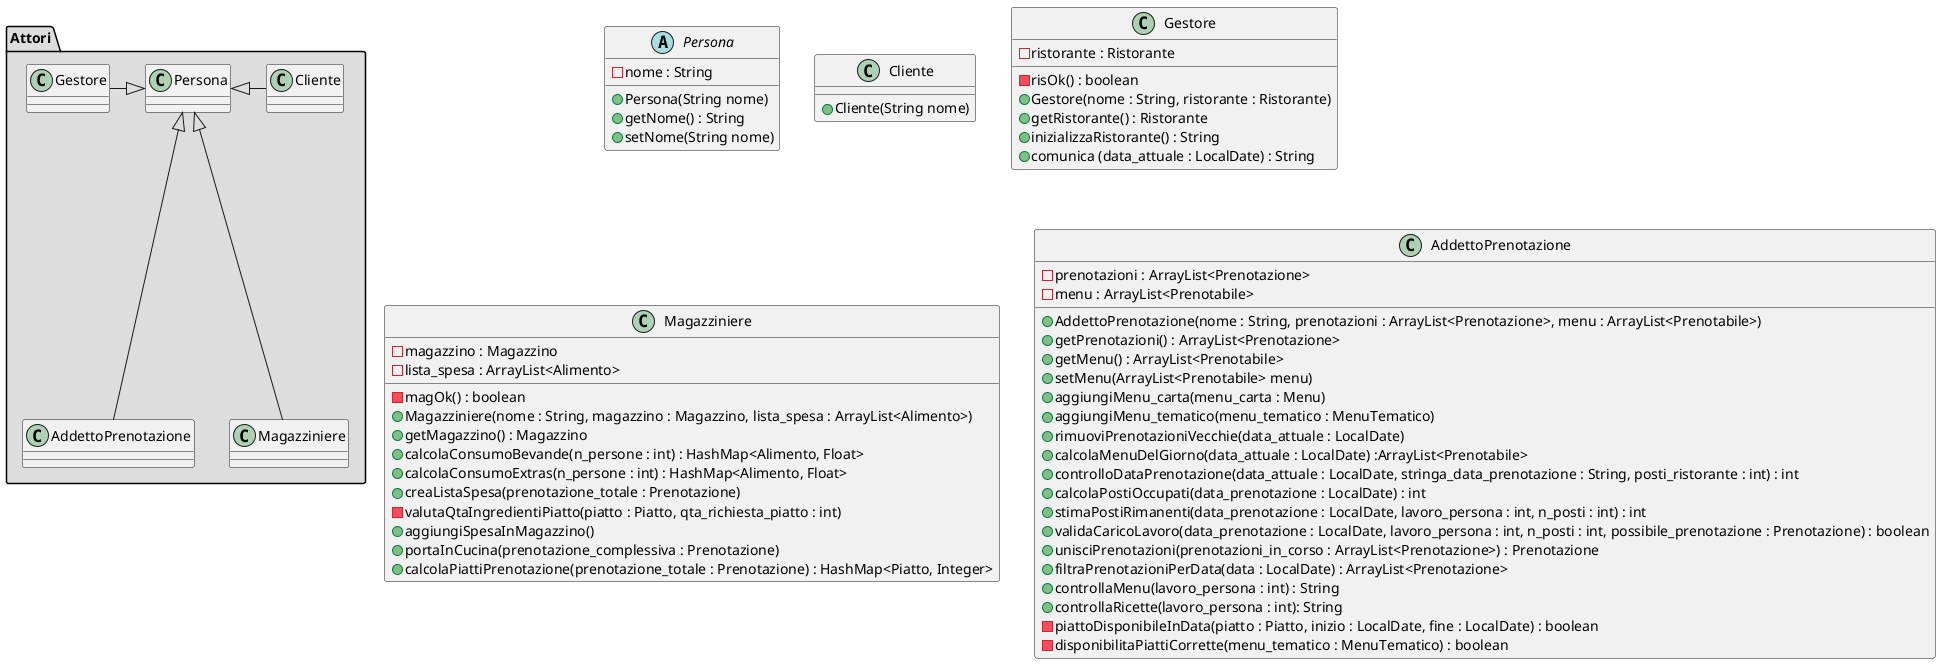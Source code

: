 @startuml
skinparam classAttributeIconSize 15
package "Attori" #DDDDDD {
Persona <|-left- Gestore
Persona <|-right- Cliente
Persona <|-- AddettoPrenotazione
Persona <|-- Magazziniere
}
abstract class Persona  {
-nome : String
+Persona(String nome)
+getNome() : String
+setNome(String nome)
}

class Cliente{
+Cliente(String nome)
}

class Gestore {
-ristorante : Ristorante
-risOk() : boolean
+Gestore(nome : String, ristorante : Ristorante)
+getRistorante() : Ristorante
+inizializzaRistorante() : String
+comunica (data_attuale : LocalDate) : String
}

class Magazziniere  {
-magazzino : Magazzino
-lista_spesa : ArrayList<Alimento>
-magOk() : boolean
+Magazziniere(nome : String, magazzino : Magazzino, lista_spesa : ArrayList<Alimento>)
+getMagazzino() : Magazzino
+calcolaConsumoBevande(n_persone : int) : HashMap<Alimento, Float>
+calcolaConsumoExtras(n_persone : int) : HashMap<Alimento, Float>
+creaListaSpesa(prenotazione_totale : Prenotazione)
-valutaQtaIngredientiPiatto(piatto : Piatto, qta_richiesta_piatto : int)
+aggiungiSpesaInMagazzino()
+portaInCucina(prenotazione_complessiva : Prenotazione)
+calcolaPiattiPrenotazione(prenotazione_totale : Prenotazione) : HashMap<Piatto, Integer>
}

class AddettoPrenotazione {
-prenotazioni : ArrayList<Prenotazione>
-menu : ArrayList<Prenotabile>
+AddettoPrenotazione(nome : String, prenotazioni : ArrayList<Prenotazione>, menu : ArrayList<Prenotabile>)
+getPrenotazioni() : ArrayList<Prenotazione>
+getMenu() : ArrayList<Prenotabile>
+setMenu(ArrayList<Prenotabile> menu)
+aggiungiMenu_carta(menu_carta : Menu)
+aggiungiMenu_tematico(menu_tematico : MenuTematico)
+rimuoviPrenotazioniVecchie(data_attuale : LocalDate)
+calcolaMenuDelGiorno(data_attuale : LocalDate) :ArrayList<Prenotabile>
+controlloDataPrenotazione(data_attuale : LocalDate, stringa_data_prenotazione : String, posti_ristorante : int) : int
+calcolaPostiOccupati(data_prenotazione : LocalDate) : int
+stimaPostiRimanenti(data_prenotazione : LocalDate, lavoro_persona : int, n_posti : int) : int
+validaCaricoLavoro(data_prenotazione : LocalDate, lavoro_persona : int, n_posti : int, possibile_prenotazione : Prenotazione) : boolean
+unisciPrenotazioni(prenotazioni_in_corso : ArrayList<Prenotazione>) : Prenotazione
+filtraPrenotazioniPerData(data : LocalDate) : ArrayList<Prenotazione>
+controllaMenu(lavoro_persona : int) : String
+controllaRicette(lavoro_persona : int): String
-piattoDisponibileInData(piatto : Piatto, inizio : LocalDate, fine : LocalDate) : boolean
-disponibilitaPiattiCorrette(menu_tematico : MenuTematico) : boolean
}

@enduml